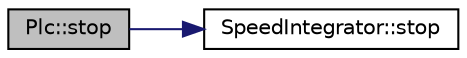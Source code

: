 digraph "Plc::stop"
{
  edge [fontname="Helvetica",fontsize="10",labelfontname="Helvetica",labelfontsize="10"];
  node [fontname="Helvetica",fontsize="10",shape=record];
  rankdir="LR";
  Node28 [label="Plc::stop",height=0.2,width=0.4,color="black", fillcolor="grey75", style="filled", fontcolor="black"];
  Node28 -> Node29 [color="midnightblue",fontsize="10",style="solid"];
  Node29 [label="SpeedIntegrator::stop",height=0.2,width=0.4,color="black", fillcolor="white", style="filled",URL="$class_speed_integrator.html#a6e1d4a9a0e409e7cd2e8b4f103439fe4"];
}
